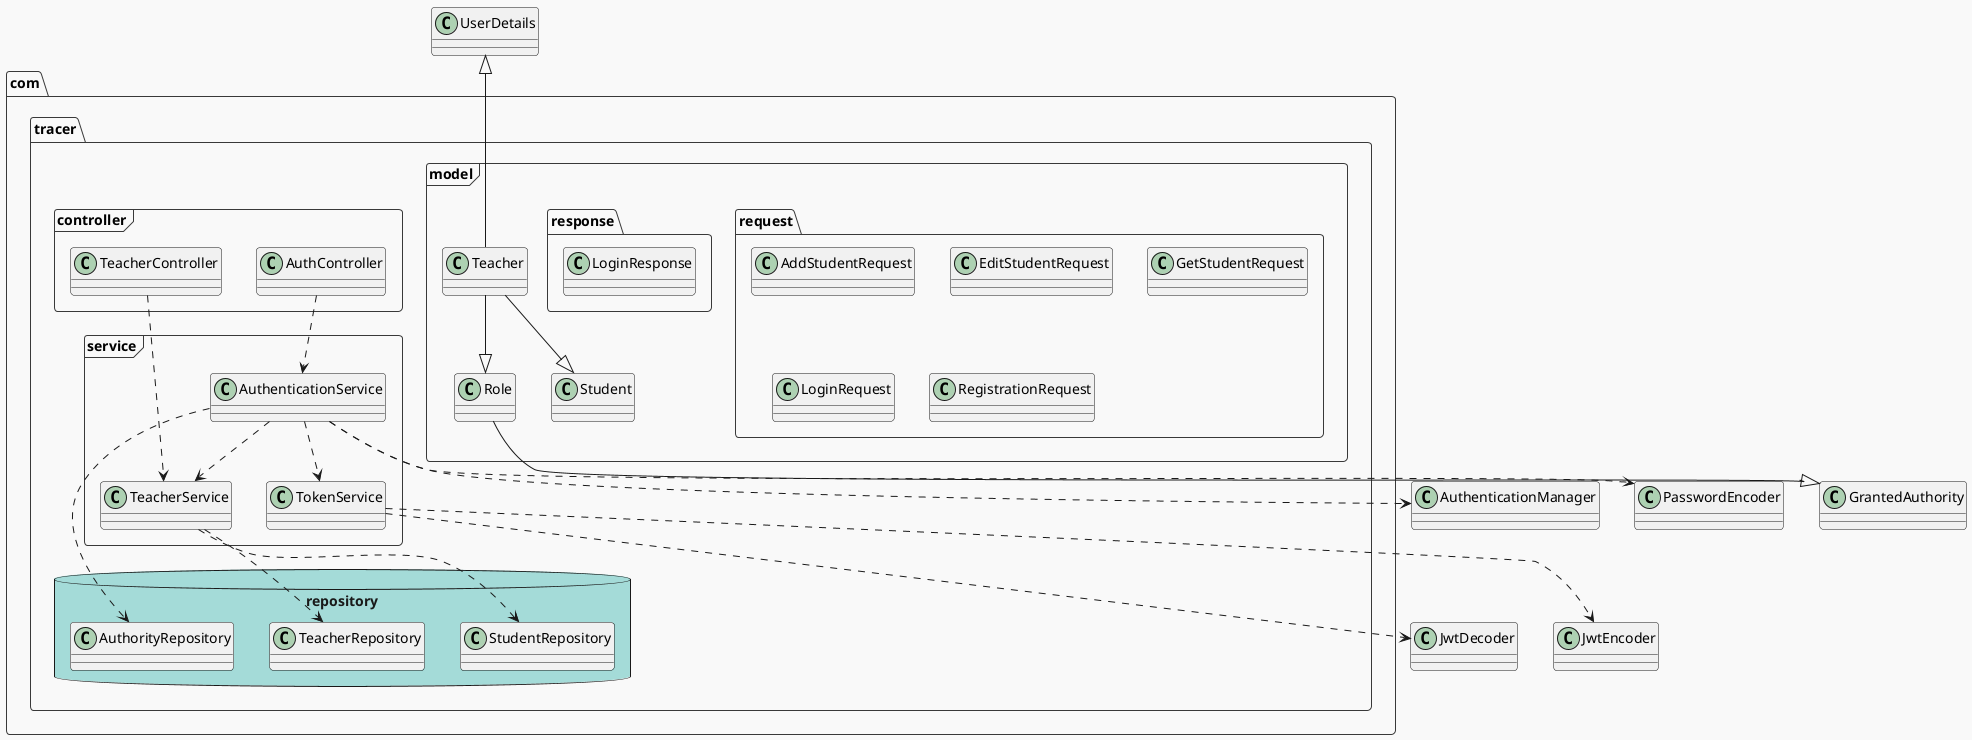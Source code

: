 @startuml

!theme mars

package com.tracer.model <<Frame>> {
    package request {
        class AddStudentRequest
        class EditStudentRequest
        class GetStudentRequest
        class LoginRequest
        class RegistrationRequest
    }

    package response {
        class LoginResponse
    }

    class Role
    class Student
    class Teacher
}

package com.tracer.service <<Frame>> {
    class AuthenticationService
    class TeacherService
    class TokenService
}

package com.tracer.repository <<Database>> {
    class StudentRepository
    class AuthorityRepository
    class TeacherRepository
}

package com.tracer.controller <<Frame>> {
    class AuthController
    class TeacherController
}
Teacher --up|> UserDetails
Role --|> GrantedAuthority
Teacher --|> Role
Teacher --|> Student

AuthenticationService ..> TeacherService
AuthenticationService ..> AuthorityRepository
AuthenticationService ..> PasswordEncoder
AuthenticationService ..> AuthenticationManager
AuthenticationService ..> TokenService

TeacherService ..> TeacherRepository
TeacherService ..> StudentRepository

TokenService ..> JwtEncoder
TokenService ..> JwtDecoder

AuthController ..> AuthenticationService
TeacherController ..> TeacherService




@enduml